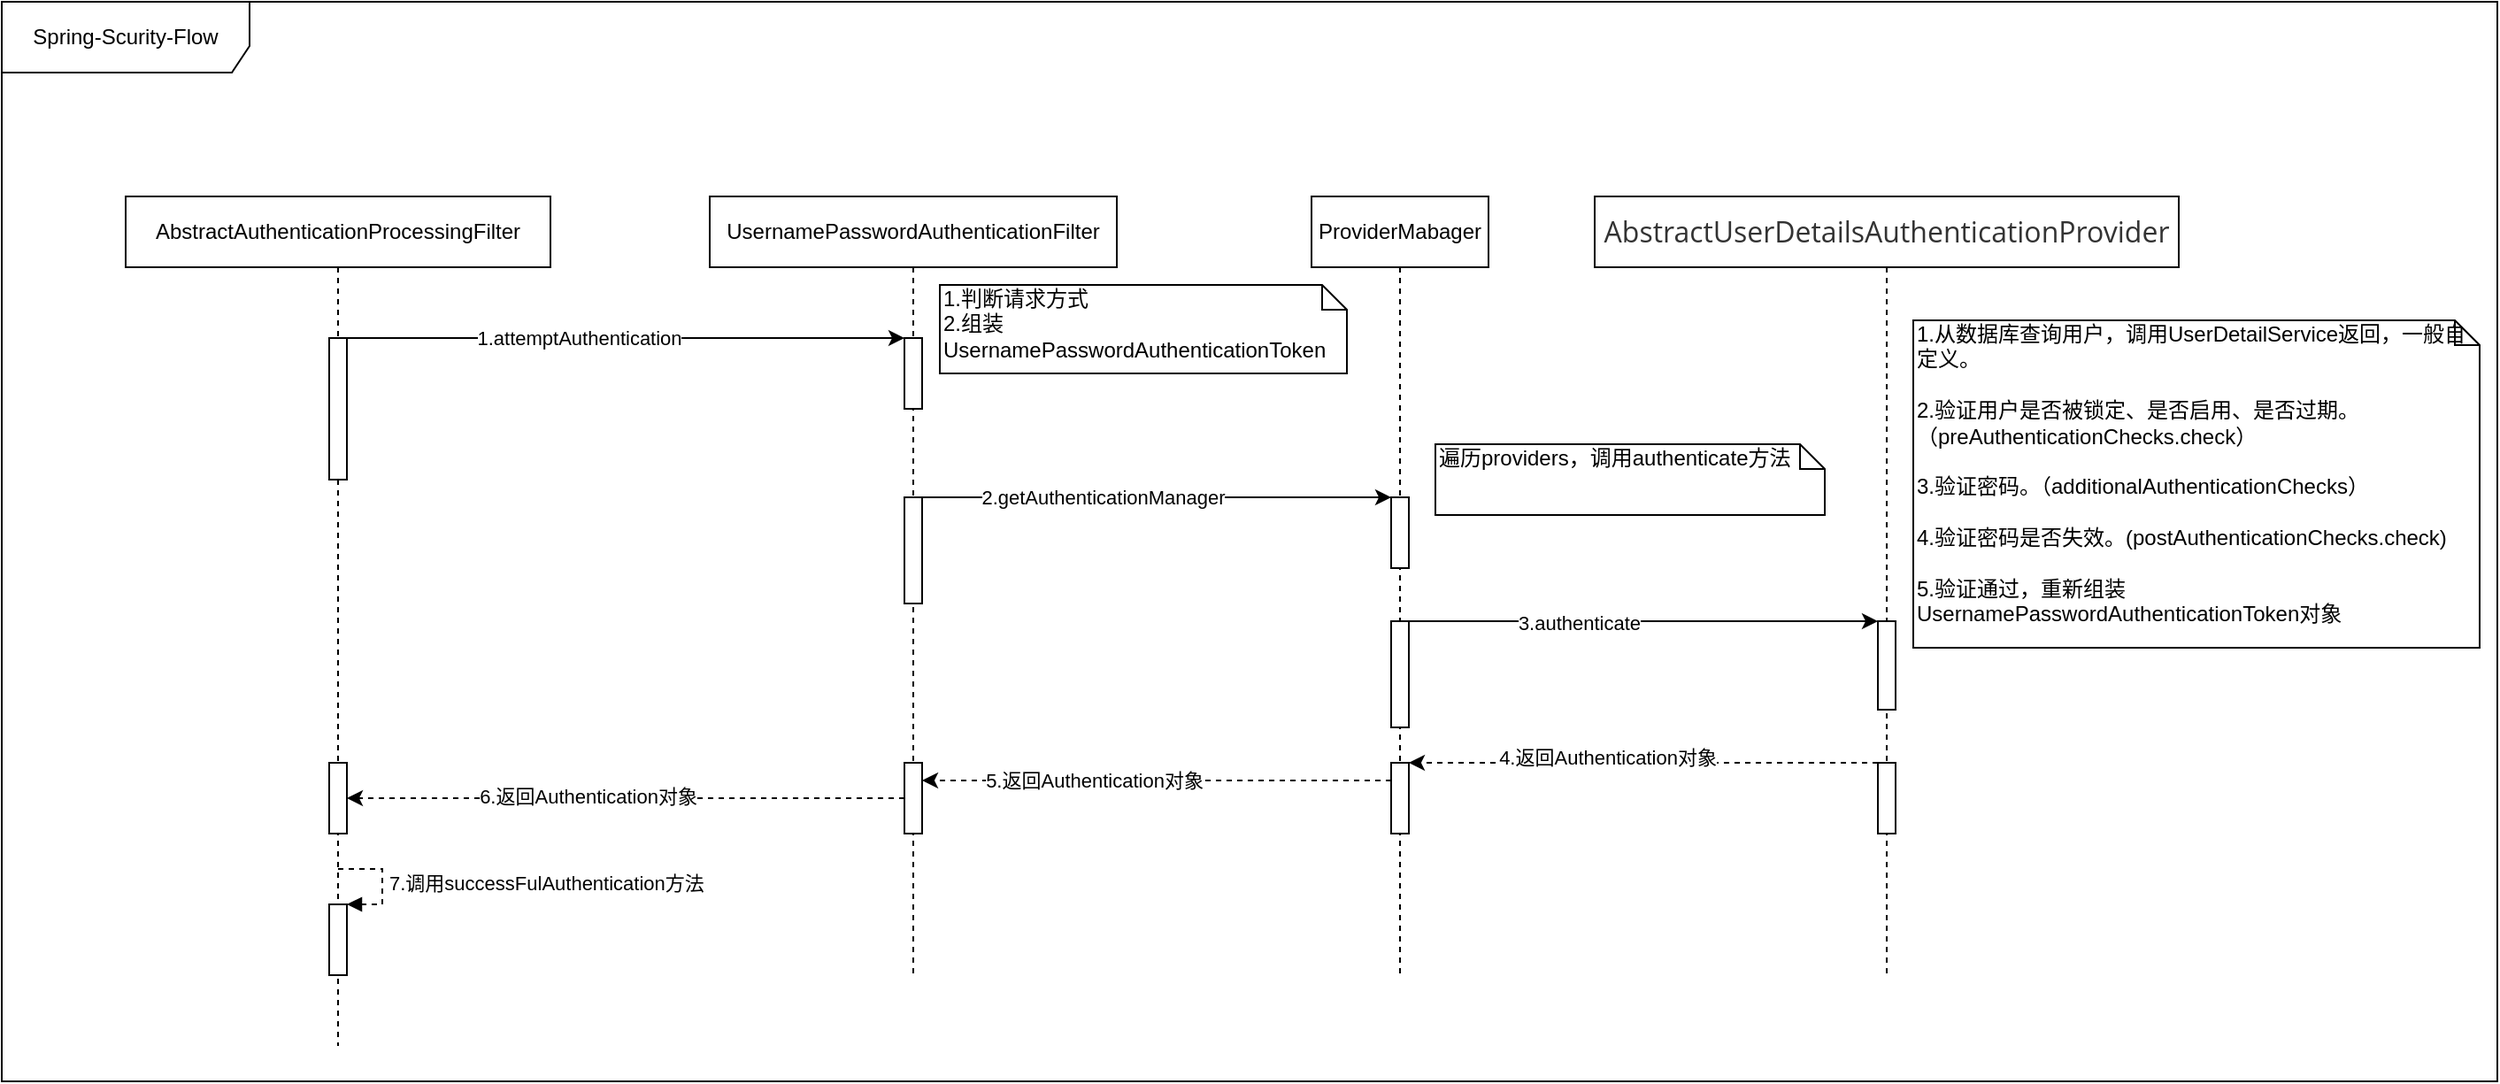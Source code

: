 <mxfile version="13.3.0" type="device"><diagram id="nlpHe9CaG90jlXtZFXSi" name="Page-1"><mxGraphModel dx="1422" dy="763" grid="1" gridSize="10" guides="1" tooltips="1" connect="1" arrows="1" fold="1" page="1" pageScale="1" pageWidth="827" pageHeight="1169" math="0" shadow="0"><root><mxCell id="0"/><mxCell id="1" parent="0"/><mxCell id="vtJXEFgUKCqONGNe4nzm-2" value="Spring-Scurity-Flow" style="shape=umlFrame;whiteSpace=wrap;html=1;width=140;height=40;" vertex="1" parent="1"><mxGeometry y="10" width="1410" height="610" as="geometry"/></mxCell><mxCell id="vtJXEFgUKCqONGNe4nzm-4" value="AbstractAuthenticationProcessingFilter" style="shape=umlLifeline;perimeter=lifelinePerimeter;whiteSpace=wrap;html=1;container=1;collapsible=0;recursiveResize=0;outlineConnect=0;" vertex="1" parent="1"><mxGeometry x="70" y="120" width="240" height="480" as="geometry"/></mxCell><mxCell id="vtJXEFgUKCqONGNe4nzm-7" value="" style="html=1;points=[];perimeter=orthogonalPerimeter;" vertex="1" parent="vtJXEFgUKCqONGNe4nzm-4"><mxGeometry x="115" y="80" width="10" height="80" as="geometry"/></mxCell><mxCell id="vtJXEFgUKCqONGNe4nzm-36" value="" style="html=1;points=[];perimeter=orthogonalPerimeter;" vertex="1" parent="vtJXEFgUKCqONGNe4nzm-4"><mxGeometry x="115" y="320" width="10" height="40" as="geometry"/></mxCell><mxCell id="vtJXEFgUKCqONGNe4nzm-44" value="" style="html=1;points=[];perimeter=orthogonalPerimeter;" vertex="1" parent="vtJXEFgUKCqONGNe4nzm-4"><mxGeometry x="115" y="400" width="10" height="40" as="geometry"/></mxCell><mxCell id="vtJXEFgUKCqONGNe4nzm-45" value="7.调用successFulAuthentication方法" style="edgeStyle=orthogonalEdgeStyle;html=1;align=left;spacingLeft=2;endArrow=block;rounded=0;entryX=1;entryY=0;dashed=1;" edge="1" target="vtJXEFgUKCqONGNe4nzm-44" parent="vtJXEFgUKCqONGNe4nzm-4"><mxGeometry relative="1" as="geometry"><mxPoint x="120" y="380" as="sourcePoint"/><Array as="points"><mxPoint x="145" y="380"/></Array></mxGeometry></mxCell><mxCell id="vtJXEFgUKCqONGNe4nzm-10" value="UsernamePasswordAuthenticationFilter" style="shape=umlLifeline;perimeter=lifelinePerimeter;whiteSpace=wrap;html=1;container=1;collapsible=0;recursiveResize=0;outlineConnect=0;" vertex="1" parent="1"><mxGeometry x="400" y="120" width="230" height="440" as="geometry"/></mxCell><mxCell id="vtJXEFgUKCqONGNe4nzm-14" value="" style="html=1;points=[];perimeter=orthogonalPerimeter;" vertex="1" parent="vtJXEFgUKCqONGNe4nzm-10"><mxGeometry x="110" y="80" width="10" height="40" as="geometry"/></mxCell><mxCell id="vtJXEFgUKCqONGNe4nzm-18" value="" style="html=1;points=[];perimeter=orthogonalPerimeter;" vertex="1" parent="vtJXEFgUKCqONGNe4nzm-10"><mxGeometry x="110" y="170" width="10" height="60" as="geometry"/></mxCell><mxCell id="vtJXEFgUKCqONGNe4nzm-15" value="" style="edgeStyle=orthogonalEdgeStyle;rounded=0;orthogonalLoop=1;jettySize=auto;html=1;" edge="1" parent="1" source="vtJXEFgUKCqONGNe4nzm-7" target="vtJXEFgUKCqONGNe4nzm-14"><mxGeometry relative="1" as="geometry"><Array as="points"><mxPoint x="360" y="200"/><mxPoint x="360" y="200"/></Array></mxGeometry></mxCell><mxCell id="vtJXEFgUKCqONGNe4nzm-16" value="1.attemptAuthentication" style="edgeLabel;html=1;align=center;verticalAlign=middle;resizable=0;points=[];" vertex="1" connectable="0" parent="vtJXEFgUKCqONGNe4nzm-15"><mxGeometry x="0.048" y="-34" relative="1" as="geometry"><mxPoint x="-34" y="-34" as="offset"/></mxGeometry></mxCell><mxCell id="vtJXEFgUKCqONGNe4nzm-17" value="ProviderMabager" style="shape=umlLifeline;perimeter=lifelinePerimeter;whiteSpace=wrap;html=1;container=1;collapsible=0;recursiveResize=0;outlineConnect=0;" vertex="1" parent="1"><mxGeometry x="740" y="120" width="100" height="440" as="geometry"/></mxCell><mxCell id="vtJXEFgUKCqONGNe4nzm-19" value="" style="html=1;points=[];perimeter=orthogonalPerimeter;" vertex="1" parent="vtJXEFgUKCqONGNe4nzm-17"><mxGeometry x="45" y="170" width="10" height="40" as="geometry"/></mxCell><mxCell id="vtJXEFgUKCqONGNe4nzm-32" value="" style="html=1;points=[];perimeter=orthogonalPerimeter;" vertex="1" parent="vtJXEFgUKCqONGNe4nzm-17"><mxGeometry x="45" y="320" width="10" height="40" as="geometry"/></mxCell><mxCell id="vtJXEFgUKCqONGNe4nzm-20" value="" style="edgeStyle=orthogonalEdgeStyle;rounded=0;orthogonalLoop=1;jettySize=auto;html=1;" edge="1" parent="1" source="vtJXEFgUKCqONGNe4nzm-18" target="vtJXEFgUKCqONGNe4nzm-19"><mxGeometry relative="1" as="geometry"><Array as="points"><mxPoint x="650" y="290"/><mxPoint x="650" y="290"/></Array></mxGeometry></mxCell><mxCell id="vtJXEFgUKCqONGNe4nzm-21" value="2.getAuthenticationManager" style="edgeLabel;html=1;align=center;verticalAlign=middle;resizable=0;points=[];" vertex="1" connectable="0" parent="vtJXEFgUKCqONGNe4nzm-20"><mxGeometry x="-0.019" y="-28" relative="1" as="geometry"><mxPoint x="-28" y="-28" as="offset"/></mxGeometry></mxCell><mxCell id="vtJXEFgUKCqONGNe4nzm-25" value="" style="edgeStyle=orthogonalEdgeStyle;rounded=0;orthogonalLoop=1;jettySize=auto;html=1;" edge="1" parent="1" source="vtJXEFgUKCqONGNe4nzm-22" target="vtJXEFgUKCqONGNe4nzm-24"><mxGeometry relative="1" as="geometry"><Array as="points"><mxPoint x="840" y="360"/><mxPoint x="840" y="360"/></Array></mxGeometry></mxCell><mxCell id="vtJXEFgUKCqONGNe4nzm-26" value="3.authenticate" style="edgeLabel;html=1;align=center;verticalAlign=middle;resizable=0;points=[];" vertex="1" connectable="0" parent="vtJXEFgUKCqONGNe4nzm-25"><mxGeometry x="-0.275" y="-1" relative="1" as="geometry"><mxPoint as="offset"/></mxGeometry></mxCell><mxCell id="vtJXEFgUKCqONGNe4nzm-22" value="" style="html=1;points=[];perimeter=orthogonalPerimeter;" vertex="1" parent="1"><mxGeometry x="785" y="360" width="10" height="60" as="geometry"/></mxCell><mxCell id="vtJXEFgUKCqONGNe4nzm-23" value="&lt;span style=&quot;color: rgb(51 , 51 , 51) ; font-family: &amp;#34;open sans&amp;#34; , &amp;#34;clear sans&amp;#34; , &amp;#34;helvetica neue&amp;#34; , &amp;#34;helvetica&amp;#34; , &amp;#34;arial&amp;#34; , sans-serif ; font-size: 16px ; font-style: normal ; font-weight: 400 ; letter-spacing: normal ; text-align: left ; text-indent: 0px ; text-transform: none ; word-spacing: 0px ; background-color: rgb(255 , 255 , 255) ; display: inline ; float: none&quot;&gt;AbstractUserDetailsAuthenticationProvider&lt;/span&gt;" style="shape=umlLifeline;perimeter=lifelinePerimeter;whiteSpace=wrap;html=1;container=1;collapsible=0;recursiveResize=0;outlineConnect=0;" vertex="1" parent="1"><mxGeometry x="900" y="120" width="330" height="440" as="geometry"/></mxCell><mxCell id="vtJXEFgUKCqONGNe4nzm-24" value="" style="html=1;points=[];perimeter=orthogonalPerimeter;" vertex="1" parent="vtJXEFgUKCqONGNe4nzm-23"><mxGeometry x="160" y="240" width="10" height="50" as="geometry"/></mxCell><mxCell id="vtJXEFgUKCqONGNe4nzm-29" value="" style="html=1;points=[];perimeter=orthogonalPerimeter;" vertex="1" parent="vtJXEFgUKCqONGNe4nzm-23"><mxGeometry x="160" y="320" width="10" height="40" as="geometry"/></mxCell><mxCell id="vtJXEFgUKCqONGNe4nzm-33" value="" style="edgeStyle=orthogonalEdgeStyle;rounded=0;orthogonalLoop=1;jettySize=auto;html=1;dashed=1;" edge="1" parent="1" source="vtJXEFgUKCqONGNe4nzm-29" target="vtJXEFgUKCqONGNe4nzm-32"><mxGeometry relative="1" as="geometry"><Array as="points"><mxPoint x="960" y="440"/><mxPoint x="960" y="440"/></Array></mxGeometry></mxCell><mxCell id="vtJXEFgUKCqONGNe4nzm-38" value="4.返回" style="edgeLabel;html=1;align=center;verticalAlign=middle;resizable=0;points=[];" vertex="1" connectable="0" parent="vtJXEFgUKCqONGNe4nzm-33"><mxGeometry x="0.313" y="-2" relative="1" as="geometry"><mxPoint as="offset"/></mxGeometry></mxCell><mxCell id="vtJXEFgUKCqONGNe4nzm-39" value="4.返回Authentication对象" style="edgeLabel;html=1;align=center;verticalAlign=middle;resizable=0;points=[];" vertex="1" connectable="0" parent="vtJXEFgUKCqONGNe4nzm-33"><mxGeometry x="0.155" y="-3" relative="1" as="geometry"><mxPoint as="offset"/></mxGeometry></mxCell><mxCell id="vtJXEFgUKCqONGNe4nzm-37" value="" style="edgeStyle=orthogonalEdgeStyle;rounded=0;orthogonalLoop=1;jettySize=auto;html=1;dashed=1;" edge="1" parent="1" source="vtJXEFgUKCqONGNe4nzm-34" target="vtJXEFgUKCqONGNe4nzm-36"><mxGeometry relative="1" as="geometry"><Array as="points"><mxPoint x="260" y="460"/><mxPoint x="260" y="460"/></Array></mxGeometry></mxCell><mxCell id="vtJXEFgUKCqONGNe4nzm-41" value="6.返回Authentication对象" style="edgeLabel;html=1;align=center;verticalAlign=middle;resizable=0;points=[];" vertex="1" connectable="0" parent="vtJXEFgUKCqONGNe4nzm-37"><mxGeometry x="0.206" y="-11" relative="1" as="geometry"><mxPoint x="11" y="10" as="offset"/></mxGeometry></mxCell><mxCell id="vtJXEFgUKCqONGNe4nzm-34" value="" style="html=1;points=[];perimeter=orthogonalPerimeter;" vertex="1" parent="1"><mxGeometry x="510" y="440" width="10" height="40" as="geometry"/></mxCell><mxCell id="vtJXEFgUKCqONGNe4nzm-35" value="" style="edgeStyle=orthogonalEdgeStyle;rounded=0;orthogonalLoop=1;jettySize=auto;html=1;dashed=1;" edge="1" parent="1" source="vtJXEFgUKCqONGNe4nzm-32" target="vtJXEFgUKCqONGNe4nzm-34"><mxGeometry relative="1" as="geometry"><Array as="points"><mxPoint x="710" y="450"/><mxPoint x="710" y="450"/></Array></mxGeometry></mxCell><mxCell id="vtJXEFgUKCqONGNe4nzm-40" value="5.返回Authentication对象" style="edgeLabel;html=1;align=center;verticalAlign=middle;resizable=0;points=[];" vertex="1" connectable="0" parent="vtJXEFgUKCqONGNe4nzm-35"><mxGeometry x="0.472" y="-27" relative="1" as="geometry"><mxPoint x="27" y="27" as="offset"/></mxGeometry></mxCell><mxCell id="vtJXEFgUKCqONGNe4nzm-46" value="&lt;div&gt;1.判断请求方式&lt;/div&gt;&lt;div&gt;2.组装UsernamePasswordAuthenticationToken&lt;br&gt;&lt;/div&gt;" style="shape=note;whiteSpace=wrap;html=1;size=14;verticalAlign=top;align=left;spacingTop=-6;" vertex="1" parent="1"><mxGeometry x="530" y="170" width="230" height="50" as="geometry"/></mxCell><mxCell id="vtJXEFgUKCqONGNe4nzm-47" value="遍历providers，调用authenticate方法" style="shape=note;whiteSpace=wrap;html=1;size=14;verticalAlign=top;align=left;spacingTop=-6;" vertex="1" parent="1"><mxGeometry x="810" y="260" width="220" height="40" as="geometry"/></mxCell><mxCell id="vtJXEFgUKCqONGNe4nzm-48" value="&lt;div&gt;1.从数据库查询用户，调用UserDetailService返回，一般自定义。&lt;/div&gt;&lt;div&gt;&lt;br&gt;&lt;/div&gt;&lt;div&gt;2.验证用户是否被锁定、是否启用、是否过期。（preAuthenticationChecks.check）&lt;/div&gt;&lt;div&gt;&lt;br&gt;&lt;/div&gt;&lt;div&gt;3.验证密码。（additionalAuthenticationChecks）&lt;/div&gt;&lt;div&gt;&lt;br&gt;&lt;/div&gt;&lt;div&gt;4.验证密码是否失效。(postAuthenticationChecks.check)&lt;/div&gt;&lt;div&gt;&lt;br&gt;&lt;/div&gt;&lt;div&gt;5.验证通过，重新组装UsernamePasswordAuthenticationToken对象&lt;/div&gt;" style="shape=note;whiteSpace=wrap;html=1;size=14;verticalAlign=top;align=left;spacingTop=-6;" vertex="1" parent="1"><mxGeometry x="1080" y="190" width="320" height="185" as="geometry"/></mxCell></root></mxGraphModel></diagram></mxfile>